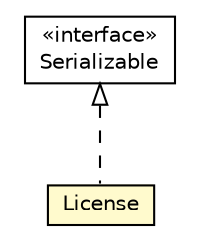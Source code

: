 #!/usr/local/bin/dot
#
# Class diagram 
# Generated by UMLGraph version R5_6-24-gf6e263 (http://www.umlgraph.org/)
#

digraph G {
	edge [fontname="Helvetica",fontsize=10,labelfontname="Helvetica",labelfontsize=10];
	node [fontname="Helvetica",fontsize=10,shape=plaintext];
	nodesep=0.25;
	ranksep=0.5;
	// org.universAAL.middleware.interfaces.mpa.model.AalMpa.App.License
	c1808389 [label=<<table title="org.universAAL.middleware.interfaces.mpa.model.AalMpa.App.License" border="0" cellborder="1" cellspacing="0" cellpadding="2" port="p" bgcolor="lemonChiffon" href="./AalMpa.App.License.html">
		<tr><td><table border="0" cellspacing="0" cellpadding="1">
<tr><td align="center" balign="center"> License </td></tr>
		</table></td></tr>
		</table>>, URL="./AalMpa.App.License.html", fontname="Helvetica", fontcolor="black", fontsize=10.0];
	//org.universAAL.middleware.interfaces.mpa.model.AalMpa.App.License implements java.io.Serializable
	c1810966:p -> c1808389:p [dir=back,arrowtail=empty,style=dashed];
	// java.io.Serializable
	c1810966 [label=<<table title="java.io.Serializable" border="0" cellborder="1" cellspacing="0" cellpadding="2" port="p" href="http://java.sun.com/j2se/1.4.2/docs/api/java/io/Serializable.html">
		<tr><td><table border="0" cellspacing="0" cellpadding="1">
<tr><td align="center" balign="center"> &#171;interface&#187; </td></tr>
<tr><td align="center" balign="center"> Serializable </td></tr>
		</table></td></tr>
		</table>>, URL="http://java.sun.com/j2se/1.4.2/docs/api/java/io/Serializable.html", fontname="Helvetica", fontcolor="black", fontsize=10.0];
}

